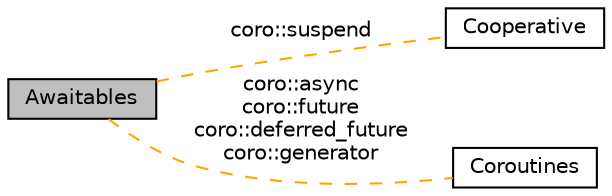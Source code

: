 digraph "Awaitables"
{
  edge [fontname="Helvetica",fontsize="10",labelfontname="Helvetica",labelfontsize="10"];
  node [fontname="Helvetica",fontsize="10",shape=box];
  rankdir=LR;
  Node3 [label="Cooperative",height=0.2,width=0.4,color="black", fillcolor="white", style="filled",URL="$group__cooperative.html",tooltip=" "];
  Node2 [label="Coroutines",height=0.2,width=0.4,color="black", fillcolor="white", style="filled",URL="$group___coroutines.html",tooltip=" "];
  Node1 [label="Awaitables",height=0.2,width=0.4,color="black", fillcolor="grey75", style="filled", fontcolor="black",tooltip=" "];
  Node1->Node2 [shape=plaintext, label="coro::async\ncoro::future\ncoro::deferred_future\ncoro::generator", color="orange", dir="none", style="dashed"];
  Node1->Node3 [shape=plaintext, label="coro::suspend", color="orange", dir="none", style="dashed"];
}
